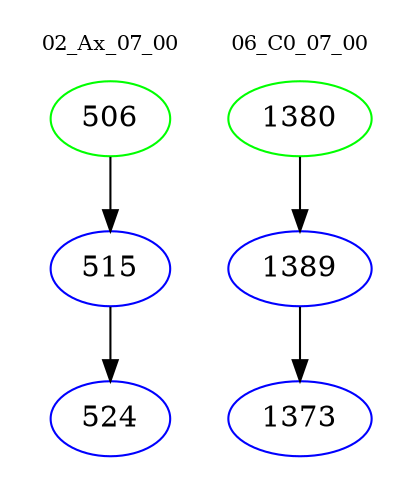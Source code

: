 digraph{
subgraph cluster_0 {
color = white
label = "02_Ax_07_00";
fontsize=10;
T0_506 [label="506", color="green"]
T0_506 -> T0_515 [color="black"]
T0_515 [label="515", color="blue"]
T0_515 -> T0_524 [color="black"]
T0_524 [label="524", color="blue"]
}
subgraph cluster_1 {
color = white
label = "06_C0_07_00";
fontsize=10;
T1_1380 [label="1380", color="green"]
T1_1380 -> T1_1389 [color="black"]
T1_1389 [label="1389", color="blue"]
T1_1389 -> T1_1373 [color="black"]
T1_1373 [label="1373", color="blue"]
}
}
